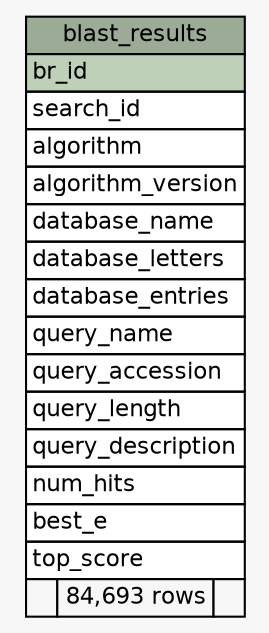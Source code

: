 // dot 2.30.1 on Mac OS X 10.8.3
// SchemaSpy rev 590
digraph "blast_results" {
  graph [
    rankdir="RL"
    bgcolor="#f7f7f7"
    nodesep="0.18"
    ranksep="0.46"
    fontname="Helvetica"
    fontsize="11"
  ];
  node [
    fontname="Helvetica"
    fontsize="11"
    shape="plaintext"
  ];
  edge [
    arrowsize="0.8"
  ];
  "blast_results" [
    label=<
    <TABLE BORDER="0" CELLBORDER="1" CELLSPACING="0" BGCOLOR="#ffffff">
      <TR><TD COLSPAN="3" BGCOLOR="#9bab96" ALIGN="CENTER">blast_results</TD></TR>
      <TR><TD PORT="br_id" COLSPAN="3" BGCOLOR="#bed1b8" ALIGN="LEFT">br_id</TD></TR>
      <TR><TD PORT="search_id" COLSPAN="3" ALIGN="LEFT">search_id</TD></TR>
      <TR><TD PORT="algorithm" COLSPAN="3" ALIGN="LEFT">algorithm</TD></TR>
      <TR><TD PORT="algorithm_version" COLSPAN="3" ALIGN="LEFT">algorithm_version</TD></TR>
      <TR><TD PORT="database_name" COLSPAN="3" ALIGN="LEFT">database_name</TD></TR>
      <TR><TD PORT="database_letters" COLSPAN="3" ALIGN="LEFT">database_letters</TD></TR>
      <TR><TD PORT="database_entries" COLSPAN="3" ALIGN="LEFT">database_entries</TD></TR>
      <TR><TD PORT="query_name" COLSPAN="3" ALIGN="LEFT">query_name</TD></TR>
      <TR><TD PORT="query_accession" COLSPAN="3" ALIGN="LEFT">query_accession</TD></TR>
      <TR><TD PORT="query_length" COLSPAN="3" ALIGN="LEFT">query_length</TD></TR>
      <TR><TD PORT="query_description" COLSPAN="3" ALIGN="LEFT">query_description</TD></TR>
      <TR><TD PORT="num_hits" COLSPAN="3" ALIGN="LEFT">num_hits</TD></TR>
      <TR><TD PORT="best_e" COLSPAN="3" ALIGN="LEFT">best_e</TD></TR>
      <TR><TD PORT="top_score" COLSPAN="3" ALIGN="LEFT">top_score</TD></TR>
      <TR><TD ALIGN="LEFT" BGCOLOR="#f7f7f7">  </TD><TD ALIGN="RIGHT" BGCOLOR="#f7f7f7">84,693 rows</TD><TD ALIGN="RIGHT" BGCOLOR="#f7f7f7">  </TD></TR>
    </TABLE>>
    URL="tables/blast_results.html"
    tooltip="blast_results"
  ];
}
